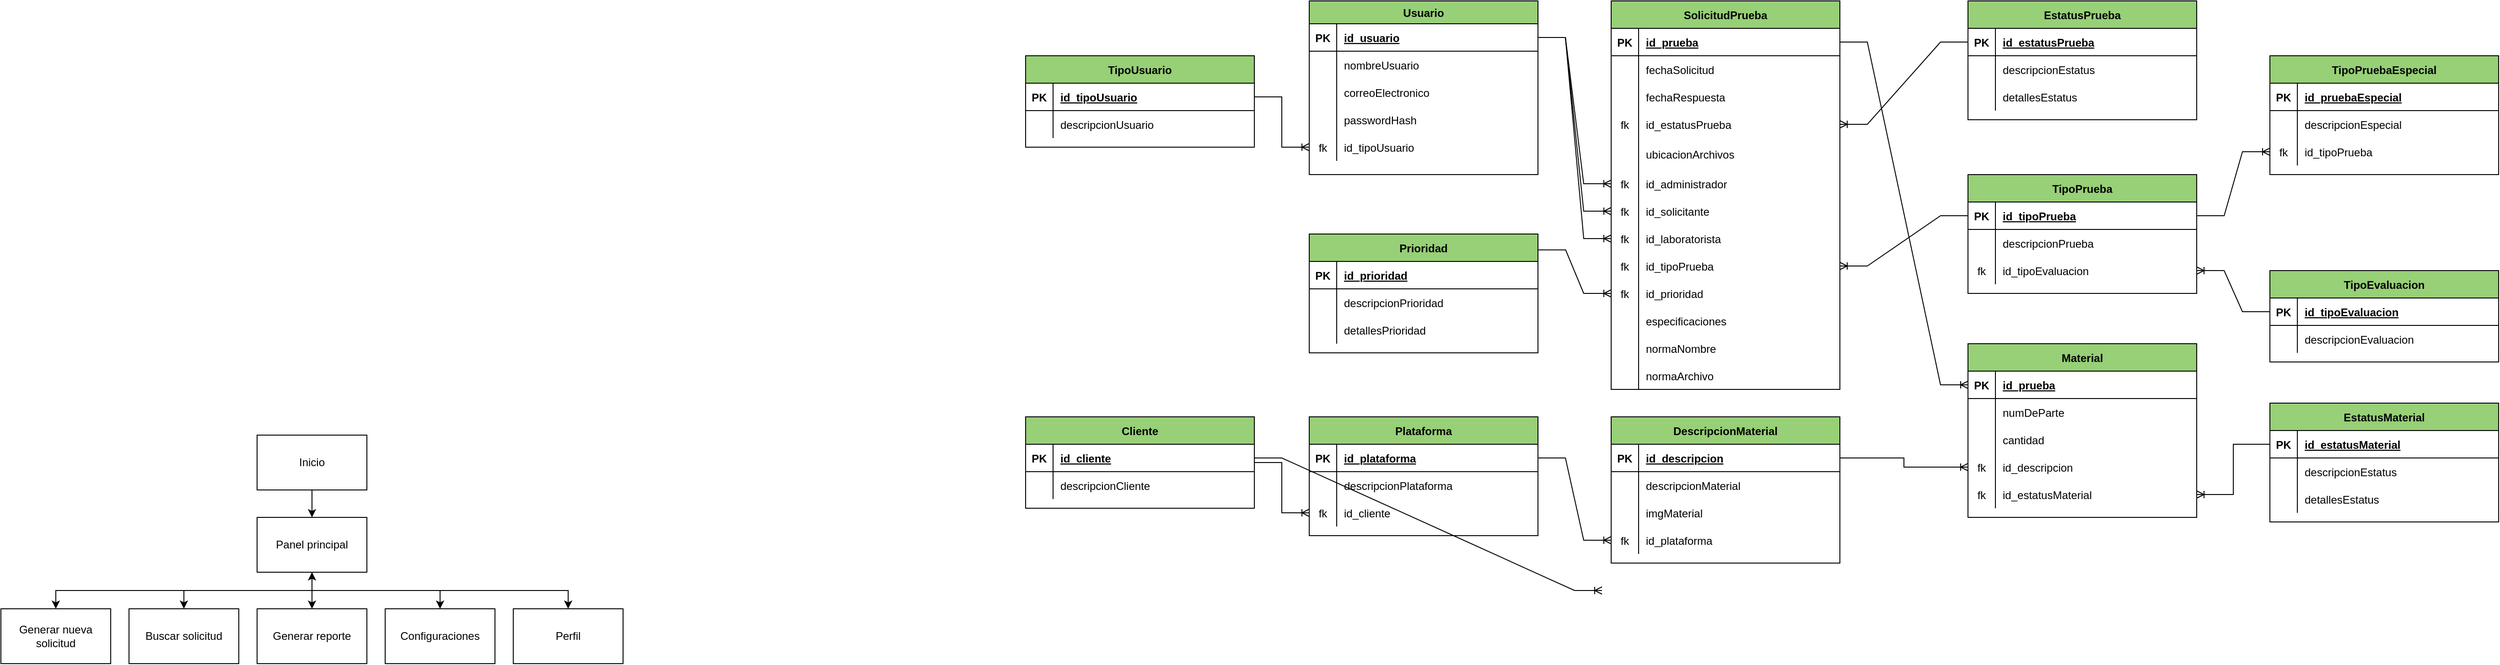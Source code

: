 <mxfile version="24.0.7" type="device">
  <diagram id="R2lEEEUBdFMjLlhIrx00" name="Page-1">
    <mxGraphModel dx="3984" dy="2954" grid="1" gridSize="10" guides="1" tooltips="1" connect="1" arrows="1" fold="1" page="1" pageScale="1" pageWidth="850" pageHeight="1100" math="0" shadow="0" extFonts="Permanent Marker^https://fonts.googleapis.com/css?family=Permanent+Marker">
      <root>
        <mxCell id="0" />
        <mxCell id="1" parent="0" />
        <mxCell id="RkOCH-rmwueEorpM6I2W-3" style="edgeStyle=orthogonalEdgeStyle;rounded=0;orthogonalLoop=1;jettySize=auto;html=1;exitX=0.5;exitY=1;exitDx=0;exitDy=0;entryX=0.5;entryY=0;entryDx=0;entryDy=0;" parent="1" source="RkOCH-rmwueEorpM6I2W-1" target="RkOCH-rmwueEorpM6I2W-2" edge="1">
          <mxGeometry relative="1" as="geometry" />
        </mxCell>
        <mxCell id="RkOCH-rmwueEorpM6I2W-1" value="Inicio" style="rounded=0;whiteSpace=wrap;html=1;" parent="1" vertex="1">
          <mxGeometry x="-2210" y="-1440" width="120" height="60" as="geometry" />
        </mxCell>
        <mxCell id="RkOCH-rmwueEorpM6I2W-7" style="edgeStyle=orthogonalEdgeStyle;rounded=0;orthogonalLoop=1;jettySize=auto;html=1;exitX=0.5;exitY=1;exitDx=0;exitDy=0;entryX=0.5;entryY=0;entryDx=0;entryDy=0;" parent="1" source="RkOCH-rmwueEorpM6I2W-2" target="RkOCH-rmwueEorpM6I2W-4" edge="1">
          <mxGeometry relative="1" as="geometry" />
        </mxCell>
        <mxCell id="RkOCH-rmwueEorpM6I2W-13" style="edgeStyle=orthogonalEdgeStyle;rounded=0;orthogonalLoop=1;jettySize=auto;html=1;exitX=0.5;exitY=1;exitDx=0;exitDy=0;" parent="1" source="RkOCH-rmwueEorpM6I2W-2" target="RkOCH-rmwueEorpM6I2W-5" edge="1">
          <mxGeometry relative="1" as="geometry" />
        </mxCell>
        <mxCell id="RkOCH-rmwueEorpM6I2W-14" style="edgeStyle=orthogonalEdgeStyle;rounded=0;orthogonalLoop=1;jettySize=auto;html=1;exitX=0.5;exitY=1;exitDx=0;exitDy=0;entryX=0.5;entryY=0;entryDx=0;entryDy=0;" parent="1" source="RkOCH-rmwueEorpM6I2W-2" target="RkOCH-rmwueEorpM6I2W-11" edge="1">
          <mxGeometry relative="1" as="geometry" />
        </mxCell>
        <mxCell id="RkOCH-rmwueEorpM6I2W-15" style="edgeStyle=orthogonalEdgeStyle;rounded=0;orthogonalLoop=1;jettySize=auto;html=1;exitX=0.5;exitY=1;exitDx=0;exitDy=0;" parent="1" source="RkOCH-rmwueEorpM6I2W-2" target="RkOCH-rmwueEorpM6I2W-12" edge="1">
          <mxGeometry relative="1" as="geometry" />
        </mxCell>
        <mxCell id="RkOCH-rmwueEorpM6I2W-2" value="Panel principal" style="rounded=0;whiteSpace=wrap;html=1;" parent="1" vertex="1">
          <mxGeometry x="-2210" y="-1350" width="120" height="60" as="geometry" />
        </mxCell>
        <mxCell id="RkOCH-rmwueEorpM6I2W-4" value="Generar nueva solicitud" style="rounded=0;whiteSpace=wrap;html=1;" parent="1" vertex="1">
          <mxGeometry x="-2490" y="-1250" width="120" height="60" as="geometry" />
        </mxCell>
        <mxCell id="RkOCH-rmwueEorpM6I2W-5" value="Buscar solicitud" style="rounded=0;whiteSpace=wrap;html=1;" parent="1" vertex="1">
          <mxGeometry x="-2350" y="-1250" width="120" height="60" as="geometry" />
        </mxCell>
        <mxCell id="RkOCH-rmwueEorpM6I2W-6" value="Generar reporte" style="rounded=0;whiteSpace=wrap;html=1;" parent="1" vertex="1">
          <mxGeometry x="-2210" y="-1250" width="120" height="60" as="geometry" />
        </mxCell>
        <mxCell id="RkOCH-rmwueEorpM6I2W-10" value="" style="endArrow=classic;startArrow=classic;html=1;rounded=0;entryX=0.5;entryY=0;entryDx=0;entryDy=0;exitX=0.5;exitY=1;exitDx=0;exitDy=0;" parent="1" source="RkOCH-rmwueEorpM6I2W-2" target="RkOCH-rmwueEorpM6I2W-6" edge="1">
          <mxGeometry width="50" height="50" relative="1" as="geometry">
            <mxPoint x="-2270" y="-1290" as="sourcePoint" />
            <mxPoint x="-2195" y="-1300" as="targetPoint" />
          </mxGeometry>
        </mxCell>
        <mxCell id="RkOCH-rmwueEorpM6I2W-11" value="Configuraciones" style="rounded=0;whiteSpace=wrap;html=1;" parent="1" vertex="1">
          <mxGeometry x="-2070" y="-1250" width="120" height="60" as="geometry" />
        </mxCell>
        <mxCell id="RkOCH-rmwueEorpM6I2W-12" value="Perfil" style="rounded=0;whiteSpace=wrap;html=1;" parent="1" vertex="1">
          <mxGeometry x="-1930" y="-1250" width="120" height="60" as="geometry" />
        </mxCell>
        <mxCell id="44BHYda0BKMnVvwUATFj-1" value="Usuario" style="shape=table;startSize=25;container=1;collapsible=1;childLayout=tableLayout;fixedRows=1;rowLines=0;fontStyle=1;align=center;resizeLast=1;fillColor=#97D077;" parent="1" vertex="1">
          <mxGeometry x="-1060" y="-1915" width="250" height="190" as="geometry" />
        </mxCell>
        <mxCell id="44BHYda0BKMnVvwUATFj-2" value="" style="shape=partialRectangle;collapsible=0;dropTarget=0;pointerEvents=0;fillColor=none;points=[[0,0.5],[1,0.5]];portConstraint=eastwest;top=0;left=0;right=0;bottom=1;" parent="44BHYda0BKMnVvwUATFj-1" vertex="1">
          <mxGeometry y="25" width="250" height="30" as="geometry" />
        </mxCell>
        <mxCell id="44BHYda0BKMnVvwUATFj-3" value="PK" style="shape=partialRectangle;overflow=hidden;connectable=0;fillColor=none;top=0;left=0;bottom=0;right=0;fontStyle=1;" parent="44BHYda0BKMnVvwUATFj-2" vertex="1">
          <mxGeometry width="30" height="30" as="geometry">
            <mxRectangle width="30" height="30" as="alternateBounds" />
          </mxGeometry>
        </mxCell>
        <mxCell id="44BHYda0BKMnVvwUATFj-4" value="id_usuario" style="shape=partialRectangle;overflow=hidden;connectable=0;fillColor=none;top=0;left=0;bottom=0;right=0;align=left;spacingLeft=6;fontStyle=5;" parent="44BHYda0BKMnVvwUATFj-2" vertex="1">
          <mxGeometry x="30" width="220" height="30" as="geometry">
            <mxRectangle width="220" height="30" as="alternateBounds" />
          </mxGeometry>
        </mxCell>
        <mxCell id="44BHYda0BKMnVvwUATFj-5" value="" style="shape=partialRectangle;collapsible=0;dropTarget=0;pointerEvents=0;fillColor=none;points=[[0,0.5],[1,0.5]];portConstraint=eastwest;top=0;left=0;right=0;bottom=0;" parent="44BHYda0BKMnVvwUATFj-1" vertex="1">
          <mxGeometry y="55" width="250" height="30" as="geometry" />
        </mxCell>
        <mxCell id="44BHYda0BKMnVvwUATFj-6" value="" style="shape=partialRectangle;overflow=hidden;connectable=0;fillColor=none;top=0;left=0;bottom=0;right=0;" parent="44BHYda0BKMnVvwUATFj-5" vertex="1">
          <mxGeometry width="30" height="30" as="geometry">
            <mxRectangle width="30" height="30" as="alternateBounds" />
          </mxGeometry>
        </mxCell>
        <mxCell id="44BHYda0BKMnVvwUATFj-7" value="nombreUsuario" style="shape=partialRectangle;overflow=hidden;connectable=0;fillColor=none;top=0;left=0;bottom=0;right=0;align=left;spacingLeft=6;" parent="44BHYda0BKMnVvwUATFj-5" vertex="1">
          <mxGeometry x="30" width="220" height="30" as="geometry">
            <mxRectangle width="220" height="30" as="alternateBounds" />
          </mxGeometry>
        </mxCell>
        <mxCell id="44BHYda0BKMnVvwUATFj-8" style="shape=partialRectangle;collapsible=0;dropTarget=0;pointerEvents=0;fillColor=none;points=[[0,0.5],[1,0.5]];portConstraint=eastwest;top=0;left=0;right=0;bottom=0;" parent="44BHYda0BKMnVvwUATFj-1" vertex="1">
          <mxGeometry y="85" width="250" height="30" as="geometry" />
        </mxCell>
        <mxCell id="44BHYda0BKMnVvwUATFj-9" style="shape=partialRectangle;overflow=hidden;connectable=0;fillColor=none;top=0;left=0;bottom=0;right=0;" parent="44BHYda0BKMnVvwUATFj-8" vertex="1">
          <mxGeometry width="30" height="30" as="geometry">
            <mxRectangle width="30" height="30" as="alternateBounds" />
          </mxGeometry>
        </mxCell>
        <mxCell id="44BHYda0BKMnVvwUATFj-10" value="correoElectronico" style="shape=partialRectangle;overflow=hidden;connectable=0;fillColor=none;top=0;left=0;bottom=0;right=0;align=left;spacingLeft=6;" parent="44BHYda0BKMnVvwUATFj-8" vertex="1">
          <mxGeometry x="30" width="220" height="30" as="geometry">
            <mxRectangle width="220" height="30" as="alternateBounds" />
          </mxGeometry>
        </mxCell>
        <mxCell id="44BHYda0BKMnVvwUATFj-66" style="shape=partialRectangle;collapsible=0;dropTarget=0;pointerEvents=0;fillColor=none;points=[[0,0.5],[1,0.5]];portConstraint=eastwest;top=0;left=0;right=0;bottom=0;" parent="44BHYda0BKMnVvwUATFj-1" vertex="1">
          <mxGeometry y="115" width="250" height="30" as="geometry" />
        </mxCell>
        <mxCell id="44BHYda0BKMnVvwUATFj-67" style="shape=partialRectangle;overflow=hidden;connectable=0;fillColor=none;top=0;left=0;bottom=0;right=0;" parent="44BHYda0BKMnVvwUATFj-66" vertex="1">
          <mxGeometry width="30" height="30" as="geometry">
            <mxRectangle width="30" height="30" as="alternateBounds" />
          </mxGeometry>
        </mxCell>
        <mxCell id="44BHYda0BKMnVvwUATFj-68" value="passwordHash" style="shape=partialRectangle;overflow=hidden;connectable=0;fillColor=none;top=0;left=0;bottom=0;right=0;align=left;spacingLeft=6;" parent="44BHYda0BKMnVvwUATFj-66" vertex="1">
          <mxGeometry x="30" width="220" height="30" as="geometry">
            <mxRectangle width="220" height="30" as="alternateBounds" />
          </mxGeometry>
        </mxCell>
        <mxCell id="RLNbgqbNuMuGLS2s5ce6-35" style="shape=partialRectangle;collapsible=0;dropTarget=0;pointerEvents=0;fillColor=none;points=[[0,0.5],[1,0.5]];portConstraint=eastwest;top=0;left=0;right=0;bottom=0;" parent="44BHYda0BKMnVvwUATFj-1" vertex="1">
          <mxGeometry y="145" width="250" height="30" as="geometry" />
        </mxCell>
        <mxCell id="RLNbgqbNuMuGLS2s5ce6-36" value="fk" style="shape=partialRectangle;overflow=hidden;connectable=0;fillColor=none;top=0;left=0;bottom=0;right=0;" parent="RLNbgqbNuMuGLS2s5ce6-35" vertex="1">
          <mxGeometry width="30" height="30" as="geometry">
            <mxRectangle width="30" height="30" as="alternateBounds" />
          </mxGeometry>
        </mxCell>
        <mxCell id="RLNbgqbNuMuGLS2s5ce6-37" value="id_tipoUsuario" style="shape=partialRectangle;overflow=hidden;connectable=0;fillColor=none;top=0;left=0;bottom=0;right=0;align=left;spacingLeft=6;" parent="RLNbgqbNuMuGLS2s5ce6-35" vertex="1">
          <mxGeometry x="30" width="220" height="30" as="geometry">
            <mxRectangle width="220" height="30" as="alternateBounds" />
          </mxGeometry>
        </mxCell>
        <mxCell id="44BHYda0BKMnVvwUATFj-17" value="SolicitudPrueba" style="shape=table;startSize=30;container=1;collapsible=1;childLayout=tableLayout;fixedRows=1;rowLines=0;fontStyle=1;align=center;resizeLast=1;fillColor=#97D077;" parent="1" vertex="1">
          <mxGeometry x="-730" y="-1915" width="250" height="425" as="geometry" />
        </mxCell>
        <mxCell id="44BHYda0BKMnVvwUATFj-18" value="" style="shape=partialRectangle;collapsible=0;dropTarget=0;pointerEvents=0;fillColor=none;points=[[0,0.5],[1,0.5]];portConstraint=eastwest;top=0;left=0;right=0;bottom=1;" parent="44BHYda0BKMnVvwUATFj-17" vertex="1">
          <mxGeometry y="30" width="250" height="30" as="geometry" />
        </mxCell>
        <mxCell id="44BHYda0BKMnVvwUATFj-19" value="PK" style="shape=partialRectangle;overflow=hidden;connectable=0;fillColor=none;top=0;left=0;bottom=0;right=0;fontStyle=1;" parent="44BHYda0BKMnVvwUATFj-18" vertex="1">
          <mxGeometry width="30" height="30" as="geometry">
            <mxRectangle width="30" height="30" as="alternateBounds" />
          </mxGeometry>
        </mxCell>
        <mxCell id="44BHYda0BKMnVvwUATFj-20" value="id_prueba" style="shape=partialRectangle;overflow=hidden;connectable=0;fillColor=none;top=0;left=0;bottom=0;right=0;align=left;spacingLeft=6;fontStyle=5;" parent="44BHYda0BKMnVvwUATFj-18" vertex="1">
          <mxGeometry x="30" width="220" height="30" as="geometry">
            <mxRectangle width="220" height="30" as="alternateBounds" />
          </mxGeometry>
        </mxCell>
        <mxCell id="44BHYda0BKMnVvwUATFj-21" value="" style="shape=partialRectangle;collapsible=0;dropTarget=0;pointerEvents=0;fillColor=none;points=[[0,0.5],[1,0.5]];portConstraint=eastwest;top=0;left=0;right=0;bottom=0;" parent="44BHYda0BKMnVvwUATFj-17" vertex="1">
          <mxGeometry y="60" width="250" height="30" as="geometry" />
        </mxCell>
        <mxCell id="44BHYda0BKMnVvwUATFj-22" value="" style="shape=partialRectangle;overflow=hidden;connectable=0;fillColor=none;top=0;left=0;bottom=0;right=0;" parent="44BHYda0BKMnVvwUATFj-21" vertex="1">
          <mxGeometry width="30" height="30" as="geometry">
            <mxRectangle width="30" height="30" as="alternateBounds" />
          </mxGeometry>
        </mxCell>
        <mxCell id="44BHYda0BKMnVvwUATFj-23" value="fechaSolicitud" style="shape=partialRectangle;overflow=hidden;connectable=0;fillColor=none;top=0;left=0;bottom=0;right=0;align=left;spacingLeft=6;" parent="44BHYda0BKMnVvwUATFj-21" vertex="1">
          <mxGeometry x="30" width="220" height="30" as="geometry">
            <mxRectangle width="220" height="30" as="alternateBounds" />
          </mxGeometry>
        </mxCell>
        <mxCell id="44BHYda0BKMnVvwUATFj-63" style="shape=partialRectangle;collapsible=0;dropTarget=0;pointerEvents=0;fillColor=none;points=[[0,0.5],[1,0.5]];portConstraint=eastwest;top=0;left=0;right=0;bottom=0;" parent="44BHYda0BKMnVvwUATFj-17" vertex="1">
          <mxGeometry y="90" width="250" height="30" as="geometry" />
        </mxCell>
        <mxCell id="44BHYda0BKMnVvwUATFj-64" style="shape=partialRectangle;overflow=hidden;connectable=0;fillColor=none;top=0;left=0;bottom=0;right=0;" parent="44BHYda0BKMnVvwUATFj-63" vertex="1">
          <mxGeometry width="30" height="30" as="geometry">
            <mxRectangle width="30" height="30" as="alternateBounds" />
          </mxGeometry>
        </mxCell>
        <mxCell id="44BHYda0BKMnVvwUATFj-65" value="fechaRespuesta" style="shape=partialRectangle;overflow=hidden;connectable=0;fillColor=none;top=0;left=0;bottom=0;right=0;align=left;spacingLeft=6;" parent="44BHYda0BKMnVvwUATFj-63" vertex="1">
          <mxGeometry x="30" width="220" height="30" as="geometry">
            <mxRectangle width="220" height="30" as="alternateBounds" />
          </mxGeometry>
        </mxCell>
        <mxCell id="2cpxHM3yIK8OX2Y2aTpp-1" style="shape=partialRectangle;collapsible=0;dropTarget=0;pointerEvents=0;fillColor=none;points=[[0,0.5],[1,0.5]];portConstraint=eastwest;top=0;left=0;right=0;bottom=0;" parent="44BHYda0BKMnVvwUATFj-17" vertex="1">
          <mxGeometry y="120" width="250" height="30" as="geometry" />
        </mxCell>
        <mxCell id="2cpxHM3yIK8OX2Y2aTpp-2" value="fk" style="shape=partialRectangle;overflow=hidden;connectable=0;fillColor=none;top=0;left=0;bottom=0;right=0;" parent="2cpxHM3yIK8OX2Y2aTpp-1" vertex="1">
          <mxGeometry width="30" height="30" as="geometry">
            <mxRectangle width="30" height="30" as="alternateBounds" />
          </mxGeometry>
        </mxCell>
        <mxCell id="2cpxHM3yIK8OX2Y2aTpp-3" value="id_estatusPrueba" style="shape=partialRectangle;overflow=hidden;connectable=0;fillColor=none;top=0;left=0;bottom=0;right=0;align=left;spacingLeft=6;" parent="2cpxHM3yIK8OX2Y2aTpp-1" vertex="1">
          <mxGeometry x="30" width="220" height="30" as="geometry">
            <mxRectangle width="220" height="30" as="alternateBounds" />
          </mxGeometry>
        </mxCell>
        <mxCell id="44BHYda0BKMnVvwUATFj-69" style="shape=partialRectangle;collapsible=0;dropTarget=0;pointerEvents=0;fillColor=none;points=[[0,0.5],[1,0.5]];portConstraint=eastwest;top=0;left=0;right=0;bottom=0;" parent="44BHYda0BKMnVvwUATFj-17" vertex="1">
          <mxGeometry y="150" width="250" height="35" as="geometry" />
        </mxCell>
        <mxCell id="44BHYda0BKMnVvwUATFj-70" style="shape=partialRectangle;overflow=hidden;connectable=0;fillColor=none;top=0;left=0;bottom=0;right=0;" parent="44BHYda0BKMnVvwUATFj-69" vertex="1">
          <mxGeometry width="30" height="35" as="geometry">
            <mxRectangle width="30" height="35" as="alternateBounds" />
          </mxGeometry>
        </mxCell>
        <mxCell id="44BHYda0BKMnVvwUATFj-71" value="ubicacionArchivos" style="shape=partialRectangle;overflow=hidden;connectable=0;fillColor=none;top=0;left=0;bottom=0;right=0;align=left;spacingLeft=6;" parent="44BHYda0BKMnVvwUATFj-69" vertex="1">
          <mxGeometry x="30" width="220" height="35" as="geometry">
            <mxRectangle width="220" height="35" as="alternateBounds" />
          </mxGeometry>
        </mxCell>
        <mxCell id="44BHYda0BKMnVvwUATFj-98" style="shape=partialRectangle;collapsible=0;dropTarget=0;pointerEvents=0;fillColor=none;points=[[0,0.5],[1,0.5]];portConstraint=eastwest;top=0;left=0;right=0;bottom=0;" parent="44BHYda0BKMnVvwUATFj-17" vertex="1">
          <mxGeometry y="185" width="250" height="30" as="geometry" />
        </mxCell>
        <mxCell id="44BHYda0BKMnVvwUATFj-99" value="fk" style="shape=partialRectangle;overflow=hidden;connectable=0;fillColor=none;top=0;left=0;bottom=0;right=0;" parent="44BHYda0BKMnVvwUATFj-98" vertex="1">
          <mxGeometry width="30" height="30" as="geometry">
            <mxRectangle width="30" height="30" as="alternateBounds" />
          </mxGeometry>
        </mxCell>
        <mxCell id="44BHYda0BKMnVvwUATFj-100" value="id_administrador" style="shape=partialRectangle;overflow=hidden;connectable=0;fillColor=none;top=0;left=0;bottom=0;right=0;align=left;spacingLeft=6;" parent="44BHYda0BKMnVvwUATFj-98" vertex="1">
          <mxGeometry x="30" width="220" height="30" as="geometry">
            <mxRectangle width="220" height="30" as="alternateBounds" />
          </mxGeometry>
        </mxCell>
        <mxCell id="44BHYda0BKMnVvwUATFj-24" style="shape=partialRectangle;collapsible=0;dropTarget=0;pointerEvents=0;fillColor=none;points=[[0,0.5],[1,0.5]];portConstraint=eastwest;top=0;left=0;right=0;bottom=0;" parent="44BHYda0BKMnVvwUATFj-17" vertex="1">
          <mxGeometry y="215" width="250" height="30" as="geometry" />
        </mxCell>
        <mxCell id="44BHYda0BKMnVvwUATFj-25" value="fk" style="shape=partialRectangle;overflow=hidden;connectable=0;fillColor=none;top=0;left=0;bottom=0;right=0;" parent="44BHYda0BKMnVvwUATFj-24" vertex="1">
          <mxGeometry width="30" height="30" as="geometry">
            <mxRectangle width="30" height="30" as="alternateBounds" />
          </mxGeometry>
        </mxCell>
        <mxCell id="44BHYda0BKMnVvwUATFj-26" value="id_solicitante" style="shape=partialRectangle;overflow=hidden;connectable=0;fillColor=none;top=0;left=0;bottom=0;right=0;align=left;spacingLeft=6;" parent="44BHYda0BKMnVvwUATFj-24" vertex="1">
          <mxGeometry x="30" width="220" height="30" as="geometry">
            <mxRectangle width="220" height="30" as="alternateBounds" />
          </mxGeometry>
        </mxCell>
        <mxCell id="44BHYda0BKMnVvwUATFj-27" style="shape=partialRectangle;collapsible=0;dropTarget=0;pointerEvents=0;fillColor=none;points=[[0,0.5],[1,0.5]];portConstraint=eastwest;top=0;left=0;right=0;bottom=0;" parent="44BHYda0BKMnVvwUATFj-17" vertex="1">
          <mxGeometry y="245" width="250" height="30" as="geometry" />
        </mxCell>
        <mxCell id="44BHYda0BKMnVvwUATFj-28" value="fk" style="shape=partialRectangle;overflow=hidden;connectable=0;fillColor=none;top=0;left=0;bottom=0;right=0;" parent="44BHYda0BKMnVvwUATFj-27" vertex="1">
          <mxGeometry width="30" height="30" as="geometry">
            <mxRectangle width="30" height="30" as="alternateBounds" />
          </mxGeometry>
        </mxCell>
        <mxCell id="44BHYda0BKMnVvwUATFj-29" value="id_laboratorista" style="shape=partialRectangle;overflow=hidden;connectable=0;fillColor=none;top=0;left=0;bottom=0;right=0;align=left;spacingLeft=6;" parent="44BHYda0BKMnVvwUATFj-27" vertex="1">
          <mxGeometry x="30" width="220" height="30" as="geometry">
            <mxRectangle width="220" height="30" as="alternateBounds" />
          </mxGeometry>
        </mxCell>
        <mxCell id="44BHYda0BKMnVvwUATFj-33" style="shape=partialRectangle;collapsible=0;dropTarget=0;pointerEvents=0;fillColor=none;points=[[0,0.5],[1,0.5]];portConstraint=eastwest;top=0;left=0;right=0;bottom=0;" parent="44BHYda0BKMnVvwUATFj-17" vertex="1">
          <mxGeometry y="275" width="250" height="30" as="geometry" />
        </mxCell>
        <mxCell id="44BHYda0BKMnVvwUATFj-34" value="fk" style="shape=partialRectangle;overflow=hidden;connectable=0;fillColor=none;top=0;left=0;bottom=0;right=0;" parent="44BHYda0BKMnVvwUATFj-33" vertex="1">
          <mxGeometry width="30" height="30" as="geometry">
            <mxRectangle width="30" height="30" as="alternateBounds" />
          </mxGeometry>
        </mxCell>
        <mxCell id="44BHYda0BKMnVvwUATFj-35" value="id_tipoPrueba" style="shape=partialRectangle;overflow=hidden;connectable=0;top=0;left=0;bottom=0;right=0;align=left;spacingLeft=6;fillColor=none;" parent="44BHYda0BKMnVvwUATFj-33" vertex="1">
          <mxGeometry x="30" width="220" height="30" as="geometry">
            <mxRectangle width="220" height="30" as="alternateBounds" />
          </mxGeometry>
        </mxCell>
        <mxCell id="44BHYda0BKMnVvwUATFj-45" style="shape=partialRectangle;collapsible=0;dropTarget=0;pointerEvents=0;fillColor=none;points=[[0,0.5],[1,0.5]];portConstraint=eastwest;top=0;left=0;right=0;bottom=0;" parent="44BHYda0BKMnVvwUATFj-17" vertex="1">
          <mxGeometry y="305" width="250" height="30" as="geometry" />
        </mxCell>
        <mxCell id="44BHYda0BKMnVvwUATFj-46" value="fk" style="shape=partialRectangle;overflow=hidden;connectable=0;fillColor=none;top=0;left=0;bottom=0;right=0;" parent="44BHYda0BKMnVvwUATFj-45" vertex="1">
          <mxGeometry width="30" height="30" as="geometry">
            <mxRectangle width="30" height="30" as="alternateBounds" />
          </mxGeometry>
        </mxCell>
        <mxCell id="44BHYda0BKMnVvwUATFj-47" value="id_prioridad" style="shape=partialRectangle;overflow=hidden;connectable=0;fillColor=none;top=0;left=0;bottom=0;right=0;align=left;spacingLeft=6;" parent="44BHYda0BKMnVvwUATFj-45" vertex="1">
          <mxGeometry x="30" width="220" height="30" as="geometry">
            <mxRectangle width="220" height="30" as="alternateBounds" />
          </mxGeometry>
        </mxCell>
        <mxCell id="44BHYda0BKMnVvwUATFj-51" style="shape=partialRectangle;collapsible=0;dropTarget=0;pointerEvents=0;fillColor=none;points=[[0,0.5],[1,0.5]];portConstraint=eastwest;top=0;left=0;right=0;bottom=0;" parent="44BHYda0BKMnVvwUATFj-17" vertex="1">
          <mxGeometry y="335" width="250" height="30" as="geometry" />
        </mxCell>
        <mxCell id="44BHYda0BKMnVvwUATFj-52" value="" style="shape=partialRectangle;overflow=hidden;connectable=0;fillColor=none;top=0;left=0;bottom=0;right=0;" parent="44BHYda0BKMnVvwUATFj-51" vertex="1">
          <mxGeometry width="30" height="30" as="geometry">
            <mxRectangle width="30" height="30" as="alternateBounds" />
          </mxGeometry>
        </mxCell>
        <mxCell id="44BHYda0BKMnVvwUATFj-53" value="especificaciones" style="shape=partialRectangle;overflow=hidden;connectable=0;top=0;left=0;bottom=0;right=0;align=left;spacingLeft=6;fillColor=none;" parent="44BHYda0BKMnVvwUATFj-51" vertex="1">
          <mxGeometry x="30" width="220" height="30" as="geometry">
            <mxRectangle width="220" height="30" as="alternateBounds" />
          </mxGeometry>
        </mxCell>
        <mxCell id="44BHYda0BKMnVvwUATFj-54" style="shape=partialRectangle;collapsible=0;dropTarget=0;pointerEvents=0;fillColor=none;points=[[0,0.5],[1,0.5]];portConstraint=eastwest;top=0;left=0;right=0;bottom=0;" parent="44BHYda0BKMnVvwUATFj-17" vertex="1">
          <mxGeometry y="365" width="250" height="30" as="geometry" />
        </mxCell>
        <mxCell id="44BHYda0BKMnVvwUATFj-55" value="" style="shape=partialRectangle;overflow=hidden;connectable=0;fillColor=none;top=0;left=0;bottom=0;right=0;" parent="44BHYda0BKMnVvwUATFj-54" vertex="1">
          <mxGeometry width="30" height="30" as="geometry">
            <mxRectangle width="30" height="30" as="alternateBounds" />
          </mxGeometry>
        </mxCell>
        <mxCell id="44BHYda0BKMnVvwUATFj-56" value="normaNombre" style="shape=partialRectangle;overflow=hidden;connectable=0;top=0;left=0;bottom=0;right=0;align=left;spacingLeft=6;fillColor=none;" parent="44BHYda0BKMnVvwUATFj-54" vertex="1">
          <mxGeometry x="30" width="220" height="30" as="geometry">
            <mxRectangle width="220" height="30" as="alternateBounds" />
          </mxGeometry>
        </mxCell>
        <mxCell id="iSSxnRe0BZXiFwJ4fd_c-1" style="shape=partialRectangle;collapsible=0;dropTarget=0;pointerEvents=0;fillColor=none;points=[[0,0.5],[1,0.5]];portConstraint=eastwest;top=0;left=0;right=0;bottom=0;" parent="44BHYda0BKMnVvwUATFj-17" vertex="1">
          <mxGeometry y="395" width="250" height="30" as="geometry" />
        </mxCell>
        <mxCell id="iSSxnRe0BZXiFwJ4fd_c-2" style="shape=partialRectangle;overflow=hidden;connectable=0;fillColor=none;top=0;left=0;bottom=0;right=0;" parent="iSSxnRe0BZXiFwJ4fd_c-1" vertex="1">
          <mxGeometry width="30" height="30" as="geometry">
            <mxRectangle width="30" height="30" as="alternateBounds" />
          </mxGeometry>
        </mxCell>
        <mxCell id="iSSxnRe0BZXiFwJ4fd_c-3" value="normaArchivo" style="shape=partialRectangle;overflow=hidden;connectable=0;top=0;left=0;bottom=0;right=0;align=left;spacingLeft=6;fillColor=none;" parent="iSSxnRe0BZXiFwJ4fd_c-1" vertex="1">
          <mxGeometry x="30" width="220" height="30" as="geometry">
            <mxRectangle width="220" height="30" as="alternateBounds" />
          </mxGeometry>
        </mxCell>
        <mxCell id="44BHYda0BKMnVvwUATFj-104" value="" style="edgeStyle=entityRelationEdgeStyle;fontSize=12;html=1;endArrow=ERoneToMany;rounded=0;exitX=1;exitY=0.5;exitDx=0;exitDy=0;" parent="1" source="44BHYda0BKMnVvwUATFj-2" target="44BHYda0BKMnVvwUATFj-27" edge="1">
          <mxGeometry width="100" height="100" relative="1" as="geometry">
            <mxPoint x="-860" y="-1770" as="sourcePoint" />
            <mxPoint x="-1130" y="-1915" as="targetPoint" />
          </mxGeometry>
        </mxCell>
        <mxCell id="44BHYda0BKMnVvwUATFj-123" value="" style="edgeStyle=entityRelationEdgeStyle;fontSize=12;html=1;endArrow=ERoneToMany;rounded=0;entryX=0;entryY=0.5;entryDx=0;entryDy=0;exitX=1;exitY=0.5;exitDx=0;exitDy=0;" parent="1" source="44BHYda0BKMnVvwUATFj-2" target="44BHYda0BKMnVvwUATFj-98" edge="1">
          <mxGeometry width="100" height="100" relative="1" as="geometry">
            <mxPoint x="-1320" y="-1950" as="sourcePoint" />
            <mxPoint x="-1130" y="-1725" as="targetPoint" />
          </mxGeometry>
        </mxCell>
        <mxCell id="44BHYda0BKMnVvwUATFj-165" value="" style="edgeStyle=entityRelationEdgeStyle;fontSize=12;html=1;endArrow=ERoneToMany;rounded=0;exitX=1;exitY=0.5;exitDx=0;exitDy=0;entryX=0;entryY=0.5;entryDx=0;entryDy=0;" parent="1" source="44BHYda0BKMnVvwUATFj-2" target="44BHYda0BKMnVvwUATFj-24" edge="1">
          <mxGeometry width="100" height="100" relative="1" as="geometry">
            <mxPoint x="-1080" y="-1640" as="sourcePoint" />
            <mxPoint x="-1130" y="-2105" as="targetPoint" />
          </mxGeometry>
        </mxCell>
        <mxCell id="RLNbgqbNuMuGLS2s5ce6-1" value="TipoEvaluacion" style="shape=table;startSize=30;container=1;collapsible=1;childLayout=tableLayout;fixedRows=1;rowLines=0;fontStyle=1;align=center;resizeLast=1;fillColor=#97D077;" parent="1" vertex="1">
          <mxGeometry x="-10" y="-1620" width="250" height="100" as="geometry" />
        </mxCell>
        <mxCell id="RLNbgqbNuMuGLS2s5ce6-2" value="" style="shape=partialRectangle;collapsible=0;dropTarget=0;pointerEvents=0;fillColor=none;points=[[0,0.5],[1,0.5]];portConstraint=eastwest;top=0;left=0;right=0;bottom=1;" parent="RLNbgqbNuMuGLS2s5ce6-1" vertex="1">
          <mxGeometry y="30" width="250" height="30" as="geometry" />
        </mxCell>
        <mxCell id="RLNbgqbNuMuGLS2s5ce6-3" value="PK" style="shape=partialRectangle;overflow=hidden;connectable=0;fillColor=none;top=0;left=0;bottom=0;right=0;fontStyle=1;" parent="RLNbgqbNuMuGLS2s5ce6-2" vertex="1">
          <mxGeometry width="30" height="30" as="geometry">
            <mxRectangle width="30" height="30" as="alternateBounds" />
          </mxGeometry>
        </mxCell>
        <mxCell id="RLNbgqbNuMuGLS2s5ce6-4" value="id_tipoEvaluacion" style="shape=partialRectangle;overflow=hidden;connectable=0;fillColor=none;top=0;left=0;bottom=0;right=0;align=left;spacingLeft=6;fontStyle=5;" parent="RLNbgqbNuMuGLS2s5ce6-2" vertex="1">
          <mxGeometry x="30" width="220" height="30" as="geometry">
            <mxRectangle width="220" height="30" as="alternateBounds" />
          </mxGeometry>
        </mxCell>
        <mxCell id="RLNbgqbNuMuGLS2s5ce6-5" value="" style="shape=partialRectangle;collapsible=0;dropTarget=0;pointerEvents=0;fillColor=none;points=[[0,0.5],[1,0.5]];portConstraint=eastwest;top=0;left=0;right=0;bottom=0;" parent="RLNbgqbNuMuGLS2s5ce6-1" vertex="1">
          <mxGeometry y="60" width="250" height="30" as="geometry" />
        </mxCell>
        <mxCell id="RLNbgqbNuMuGLS2s5ce6-6" value="" style="shape=partialRectangle;overflow=hidden;connectable=0;fillColor=none;top=0;left=0;bottom=0;right=0;" parent="RLNbgqbNuMuGLS2s5ce6-5" vertex="1">
          <mxGeometry width="30" height="30" as="geometry">
            <mxRectangle width="30" height="30" as="alternateBounds" />
          </mxGeometry>
        </mxCell>
        <mxCell id="RLNbgqbNuMuGLS2s5ce6-7" value="descripcionEvaluacion" style="shape=partialRectangle;overflow=hidden;connectable=0;fillColor=none;top=0;left=0;bottom=0;right=0;align=left;spacingLeft=6;" parent="RLNbgqbNuMuGLS2s5ce6-5" vertex="1">
          <mxGeometry x="30" width="220" height="30" as="geometry">
            <mxRectangle width="220" height="30" as="alternateBounds" />
          </mxGeometry>
        </mxCell>
        <mxCell id="RLNbgqbNuMuGLS2s5ce6-16" value="Plataforma" style="shape=table;startSize=30;container=1;collapsible=1;childLayout=tableLayout;fixedRows=1;rowLines=0;fontStyle=1;align=center;resizeLast=1;fillColor=#97D077;" parent="1" vertex="1">
          <mxGeometry x="-1060" y="-1460" width="250" height="130" as="geometry" />
        </mxCell>
        <mxCell id="RLNbgqbNuMuGLS2s5ce6-17" value="" style="shape=partialRectangle;collapsible=0;dropTarget=0;pointerEvents=0;fillColor=none;points=[[0,0.5],[1,0.5]];portConstraint=eastwest;top=0;left=0;right=0;bottom=1;" parent="RLNbgqbNuMuGLS2s5ce6-16" vertex="1">
          <mxGeometry y="30" width="250" height="30" as="geometry" />
        </mxCell>
        <mxCell id="RLNbgqbNuMuGLS2s5ce6-18" value="PK" style="shape=partialRectangle;overflow=hidden;connectable=0;fillColor=none;top=0;left=0;bottom=0;right=0;fontStyle=1;" parent="RLNbgqbNuMuGLS2s5ce6-17" vertex="1">
          <mxGeometry width="30" height="30" as="geometry">
            <mxRectangle width="30" height="30" as="alternateBounds" />
          </mxGeometry>
        </mxCell>
        <mxCell id="RLNbgqbNuMuGLS2s5ce6-19" value="id_plataforma" style="shape=partialRectangle;overflow=hidden;connectable=0;fillColor=none;top=0;left=0;bottom=0;right=0;align=left;spacingLeft=6;fontStyle=5;" parent="RLNbgqbNuMuGLS2s5ce6-17" vertex="1">
          <mxGeometry x="30" width="220" height="30" as="geometry">
            <mxRectangle width="220" height="30" as="alternateBounds" />
          </mxGeometry>
        </mxCell>
        <mxCell id="RLNbgqbNuMuGLS2s5ce6-20" value="" style="shape=partialRectangle;collapsible=0;dropTarget=0;pointerEvents=0;fillColor=none;points=[[0,0.5],[1,0.5]];portConstraint=eastwest;top=0;left=0;right=0;bottom=0;" parent="RLNbgqbNuMuGLS2s5ce6-16" vertex="1">
          <mxGeometry y="60" width="250" height="30" as="geometry" />
        </mxCell>
        <mxCell id="RLNbgqbNuMuGLS2s5ce6-21" value="" style="shape=partialRectangle;overflow=hidden;connectable=0;fillColor=none;top=0;left=0;bottom=0;right=0;" parent="RLNbgqbNuMuGLS2s5ce6-20" vertex="1">
          <mxGeometry width="30" height="30" as="geometry">
            <mxRectangle width="30" height="30" as="alternateBounds" />
          </mxGeometry>
        </mxCell>
        <mxCell id="RLNbgqbNuMuGLS2s5ce6-22" value="descripcionPlataforma" style="shape=partialRectangle;overflow=hidden;connectable=0;fillColor=none;top=0;left=0;bottom=0;right=0;align=left;spacingLeft=6;" parent="RLNbgqbNuMuGLS2s5ce6-20" vertex="1">
          <mxGeometry x="30" width="220" height="30" as="geometry">
            <mxRectangle width="220" height="30" as="alternateBounds" />
          </mxGeometry>
        </mxCell>
        <mxCell id="rrZAhegM9poQaYea05o--23" style="shape=partialRectangle;collapsible=0;dropTarget=0;pointerEvents=0;fillColor=none;points=[[0,0.5],[1,0.5]];portConstraint=eastwest;top=0;left=0;right=0;bottom=0;" parent="RLNbgqbNuMuGLS2s5ce6-16" vertex="1">
          <mxGeometry y="90" width="250" height="30" as="geometry" />
        </mxCell>
        <mxCell id="rrZAhegM9poQaYea05o--24" value="fk" style="shape=partialRectangle;overflow=hidden;connectable=0;fillColor=none;top=0;left=0;bottom=0;right=0;" parent="rrZAhegM9poQaYea05o--23" vertex="1">
          <mxGeometry width="30" height="30" as="geometry">
            <mxRectangle width="30" height="30" as="alternateBounds" />
          </mxGeometry>
        </mxCell>
        <mxCell id="rrZAhegM9poQaYea05o--25" value="id_cliente" style="shape=partialRectangle;overflow=hidden;connectable=0;fillColor=none;top=0;left=0;bottom=0;right=0;align=left;spacingLeft=6;" parent="rrZAhegM9poQaYea05o--23" vertex="1">
          <mxGeometry x="30" width="220" height="30" as="geometry">
            <mxRectangle width="220" height="30" as="alternateBounds" />
          </mxGeometry>
        </mxCell>
        <mxCell id="RLNbgqbNuMuGLS2s5ce6-38" value="TipoUsuario" style="shape=table;startSize=30;container=1;collapsible=1;childLayout=tableLayout;fixedRows=1;rowLines=0;fontStyle=1;align=center;resizeLast=1;fillColor=#97D077;" parent="1" vertex="1">
          <mxGeometry x="-1370" y="-1855" width="250" height="100" as="geometry" />
        </mxCell>
        <mxCell id="RLNbgqbNuMuGLS2s5ce6-39" value="" style="shape=partialRectangle;collapsible=0;dropTarget=0;pointerEvents=0;fillColor=none;points=[[0,0.5],[1,0.5]];portConstraint=eastwest;top=0;left=0;right=0;bottom=1;" parent="RLNbgqbNuMuGLS2s5ce6-38" vertex="1">
          <mxGeometry y="30" width="250" height="30" as="geometry" />
        </mxCell>
        <mxCell id="RLNbgqbNuMuGLS2s5ce6-40" value="PK" style="shape=partialRectangle;overflow=hidden;connectable=0;fillColor=none;top=0;left=0;bottom=0;right=0;fontStyle=1;" parent="RLNbgqbNuMuGLS2s5ce6-39" vertex="1">
          <mxGeometry width="30" height="30" as="geometry">
            <mxRectangle width="30" height="30" as="alternateBounds" />
          </mxGeometry>
        </mxCell>
        <mxCell id="RLNbgqbNuMuGLS2s5ce6-41" value="id_tipoUsuario" style="shape=partialRectangle;overflow=hidden;connectable=0;fillColor=none;top=0;left=0;bottom=0;right=0;align=left;spacingLeft=6;fontStyle=5;" parent="RLNbgqbNuMuGLS2s5ce6-39" vertex="1">
          <mxGeometry x="30" width="220" height="30" as="geometry">
            <mxRectangle width="220" height="30" as="alternateBounds" />
          </mxGeometry>
        </mxCell>
        <mxCell id="RLNbgqbNuMuGLS2s5ce6-42" value="" style="shape=partialRectangle;collapsible=0;dropTarget=0;pointerEvents=0;fillColor=none;points=[[0,0.5],[1,0.5]];portConstraint=eastwest;top=0;left=0;right=0;bottom=0;" parent="RLNbgqbNuMuGLS2s5ce6-38" vertex="1">
          <mxGeometry y="60" width="250" height="30" as="geometry" />
        </mxCell>
        <mxCell id="RLNbgqbNuMuGLS2s5ce6-43" value="" style="shape=partialRectangle;overflow=hidden;connectable=0;fillColor=none;top=0;left=0;bottom=0;right=0;" parent="RLNbgqbNuMuGLS2s5ce6-42" vertex="1">
          <mxGeometry width="30" height="30" as="geometry">
            <mxRectangle width="30" height="30" as="alternateBounds" />
          </mxGeometry>
        </mxCell>
        <mxCell id="RLNbgqbNuMuGLS2s5ce6-44" value="descripcionUsuario" style="shape=partialRectangle;overflow=hidden;connectable=0;fillColor=none;top=0;left=0;bottom=0;right=0;align=left;spacingLeft=6;" parent="RLNbgqbNuMuGLS2s5ce6-42" vertex="1">
          <mxGeometry x="30" width="220" height="30" as="geometry">
            <mxRectangle width="220" height="30" as="alternateBounds" />
          </mxGeometry>
        </mxCell>
        <mxCell id="RLNbgqbNuMuGLS2s5ce6-46" value="Prioridad" style="shape=table;startSize=30;container=1;collapsible=1;childLayout=tableLayout;fixedRows=1;rowLines=0;fontStyle=1;align=center;resizeLast=1;fillColor=#97D077;" parent="1" vertex="1">
          <mxGeometry x="-1060" y="-1660" width="250" height="130" as="geometry" />
        </mxCell>
        <mxCell id="RLNbgqbNuMuGLS2s5ce6-47" value="" style="shape=partialRectangle;collapsible=0;dropTarget=0;pointerEvents=0;fillColor=none;points=[[0,0.5],[1,0.5]];portConstraint=eastwest;top=0;left=0;right=0;bottom=1;" parent="RLNbgqbNuMuGLS2s5ce6-46" vertex="1">
          <mxGeometry y="30" width="250" height="30" as="geometry" />
        </mxCell>
        <mxCell id="RLNbgqbNuMuGLS2s5ce6-48" value="PK" style="shape=partialRectangle;overflow=hidden;connectable=0;fillColor=none;top=0;left=0;bottom=0;right=0;fontStyle=1;" parent="RLNbgqbNuMuGLS2s5ce6-47" vertex="1">
          <mxGeometry width="30" height="30" as="geometry">
            <mxRectangle width="30" height="30" as="alternateBounds" />
          </mxGeometry>
        </mxCell>
        <mxCell id="RLNbgqbNuMuGLS2s5ce6-49" value="id_prioridad" style="shape=partialRectangle;overflow=hidden;connectable=0;fillColor=none;top=0;left=0;bottom=0;right=0;align=left;spacingLeft=6;fontStyle=5;" parent="RLNbgqbNuMuGLS2s5ce6-47" vertex="1">
          <mxGeometry x="30" width="220" height="30" as="geometry">
            <mxRectangle width="220" height="30" as="alternateBounds" />
          </mxGeometry>
        </mxCell>
        <mxCell id="RLNbgqbNuMuGLS2s5ce6-50" value="" style="shape=partialRectangle;collapsible=0;dropTarget=0;pointerEvents=0;fillColor=none;points=[[0,0.5],[1,0.5]];portConstraint=eastwest;top=0;left=0;right=0;bottom=0;" parent="RLNbgqbNuMuGLS2s5ce6-46" vertex="1">
          <mxGeometry y="60" width="250" height="30" as="geometry" />
        </mxCell>
        <mxCell id="RLNbgqbNuMuGLS2s5ce6-51" value="" style="shape=partialRectangle;overflow=hidden;connectable=0;fillColor=none;top=0;left=0;bottom=0;right=0;" parent="RLNbgqbNuMuGLS2s5ce6-50" vertex="1">
          <mxGeometry width="30" height="30" as="geometry">
            <mxRectangle width="30" height="30" as="alternateBounds" />
          </mxGeometry>
        </mxCell>
        <mxCell id="RLNbgqbNuMuGLS2s5ce6-52" value="descripcionPrioridad" style="shape=partialRectangle;overflow=hidden;connectable=0;fillColor=none;top=0;left=0;bottom=0;right=0;align=left;spacingLeft=6;" parent="RLNbgqbNuMuGLS2s5ce6-50" vertex="1">
          <mxGeometry x="30" width="220" height="30" as="geometry">
            <mxRectangle width="220" height="30" as="alternateBounds" />
          </mxGeometry>
        </mxCell>
        <mxCell id="NV7ffGwy70YMcMXZRiGU-9" style="shape=partialRectangle;collapsible=0;dropTarget=0;pointerEvents=0;fillColor=none;points=[[0,0.5],[1,0.5]];portConstraint=eastwest;top=0;left=0;right=0;bottom=0;" parent="RLNbgqbNuMuGLS2s5ce6-46" vertex="1">
          <mxGeometry y="90" width="250" height="30" as="geometry" />
        </mxCell>
        <mxCell id="NV7ffGwy70YMcMXZRiGU-10" style="shape=partialRectangle;overflow=hidden;connectable=0;fillColor=none;top=0;left=0;bottom=0;right=0;" parent="NV7ffGwy70YMcMXZRiGU-9" vertex="1">
          <mxGeometry width="30" height="30" as="geometry">
            <mxRectangle width="30" height="30" as="alternateBounds" />
          </mxGeometry>
        </mxCell>
        <mxCell id="NV7ffGwy70YMcMXZRiGU-11" value="detallesPrioridad" style="shape=partialRectangle;overflow=hidden;connectable=0;fillColor=none;top=0;left=0;bottom=0;right=0;align=left;spacingLeft=6;" parent="NV7ffGwy70YMcMXZRiGU-9" vertex="1">
          <mxGeometry x="30" width="220" height="30" as="geometry">
            <mxRectangle width="220" height="30" as="alternateBounds" />
          </mxGeometry>
        </mxCell>
        <mxCell id="6cUuBf5ojsHln4f6jNpu-27" value="" style="edgeStyle=orthogonalEdgeStyle;fontSize=12;html=1;endArrow=ERoneToMany;rounded=0;exitX=1;exitY=0.5;exitDx=0;exitDy=0;entryX=0;entryY=0.5;entryDx=0;entryDy=0;" parent="1" source="rrZAhegM9poQaYea05o--1" target="rrZAhegM9poQaYea05o--23" edge="1">
          <mxGeometry width="100" height="100" relative="1" as="geometry">
            <mxPoint x="-1210" y="-1350.0" as="sourcePoint" />
            <mxPoint x="-1060" y="-1230.0" as="targetPoint" />
          </mxGeometry>
        </mxCell>
        <mxCell id="2cpxHM3yIK8OX2Y2aTpp-4" value="EstatusPrueba" style="shape=table;startSize=30;container=1;collapsible=1;childLayout=tableLayout;fixedRows=1;rowLines=0;fontStyle=1;align=center;resizeLast=1;fillColor=#97D077;" parent="1" vertex="1">
          <mxGeometry x="-340" y="-1915" width="250" height="130" as="geometry" />
        </mxCell>
        <mxCell id="2cpxHM3yIK8OX2Y2aTpp-5" value="" style="shape=partialRectangle;collapsible=0;dropTarget=0;pointerEvents=0;fillColor=none;points=[[0,0.5],[1,0.5]];portConstraint=eastwest;top=0;left=0;right=0;bottom=1;" parent="2cpxHM3yIK8OX2Y2aTpp-4" vertex="1">
          <mxGeometry y="30" width="250" height="30" as="geometry" />
        </mxCell>
        <mxCell id="2cpxHM3yIK8OX2Y2aTpp-6" value="PK" style="shape=partialRectangle;overflow=hidden;connectable=0;fillColor=none;top=0;left=0;bottom=0;right=0;fontStyle=1;" parent="2cpxHM3yIK8OX2Y2aTpp-5" vertex="1">
          <mxGeometry width="30" height="30" as="geometry">
            <mxRectangle width="30" height="30" as="alternateBounds" />
          </mxGeometry>
        </mxCell>
        <mxCell id="2cpxHM3yIK8OX2Y2aTpp-7" value="id_estatusPrueba" style="shape=partialRectangle;overflow=hidden;connectable=0;fillColor=none;top=0;left=0;bottom=0;right=0;align=left;spacingLeft=6;fontStyle=5;" parent="2cpxHM3yIK8OX2Y2aTpp-5" vertex="1">
          <mxGeometry x="30" width="220" height="30" as="geometry">
            <mxRectangle width="220" height="30" as="alternateBounds" />
          </mxGeometry>
        </mxCell>
        <mxCell id="2cpxHM3yIK8OX2Y2aTpp-8" value="" style="shape=partialRectangle;collapsible=0;dropTarget=0;pointerEvents=0;fillColor=none;points=[[0,0.5],[1,0.5]];portConstraint=eastwest;top=0;left=0;right=0;bottom=0;" parent="2cpxHM3yIK8OX2Y2aTpp-4" vertex="1">
          <mxGeometry y="60" width="250" height="30" as="geometry" />
        </mxCell>
        <mxCell id="2cpxHM3yIK8OX2Y2aTpp-9" value="" style="shape=partialRectangle;overflow=hidden;connectable=0;fillColor=none;top=0;left=0;bottom=0;right=0;" parent="2cpxHM3yIK8OX2Y2aTpp-8" vertex="1">
          <mxGeometry width="30" height="30" as="geometry">
            <mxRectangle width="30" height="30" as="alternateBounds" />
          </mxGeometry>
        </mxCell>
        <mxCell id="2cpxHM3yIK8OX2Y2aTpp-10" value="descripcionEstatus" style="shape=partialRectangle;overflow=hidden;connectable=0;fillColor=none;top=0;left=0;bottom=0;right=0;align=left;spacingLeft=6;" parent="2cpxHM3yIK8OX2Y2aTpp-8" vertex="1">
          <mxGeometry x="30" width="220" height="30" as="geometry">
            <mxRectangle width="220" height="30" as="alternateBounds" />
          </mxGeometry>
        </mxCell>
        <mxCell id="NV7ffGwy70YMcMXZRiGU-3" style="shape=partialRectangle;collapsible=0;dropTarget=0;pointerEvents=0;fillColor=none;points=[[0,0.5],[1,0.5]];portConstraint=eastwest;top=0;left=0;right=0;bottom=0;" parent="2cpxHM3yIK8OX2Y2aTpp-4" vertex="1">
          <mxGeometry y="90" width="250" height="30" as="geometry" />
        </mxCell>
        <mxCell id="NV7ffGwy70YMcMXZRiGU-4" style="shape=partialRectangle;overflow=hidden;connectable=0;fillColor=none;top=0;left=0;bottom=0;right=0;" parent="NV7ffGwy70YMcMXZRiGU-3" vertex="1">
          <mxGeometry width="30" height="30" as="geometry">
            <mxRectangle width="30" height="30" as="alternateBounds" />
          </mxGeometry>
        </mxCell>
        <mxCell id="NV7ffGwy70YMcMXZRiGU-5" value="detallesEstatus" style="shape=partialRectangle;overflow=hidden;connectable=0;fillColor=none;top=0;left=0;bottom=0;right=0;align=left;spacingLeft=6;" parent="NV7ffGwy70YMcMXZRiGU-3" vertex="1">
          <mxGeometry x="30" width="220" height="30" as="geometry">
            <mxRectangle width="220" height="30" as="alternateBounds" />
          </mxGeometry>
        </mxCell>
        <mxCell id="2cpxHM3yIK8OX2Y2aTpp-11" value="" style="edgeStyle=entityRelationEdgeStyle;fontSize=12;html=1;endArrow=ERoneToMany;rounded=0;exitX=0;exitY=0.5;exitDx=0;exitDy=0;entryX=1;entryY=0.5;entryDx=0;entryDy=0;" parent="1" source="2cpxHM3yIK8OX2Y2aTpp-5" target="2cpxHM3yIK8OX2Y2aTpp-1" edge="1">
          <mxGeometry width="100" height="100" relative="1" as="geometry">
            <mxPoint x="-920" y="-1590" as="sourcePoint" />
            <mxPoint x="-820" y="-1690" as="targetPoint" />
          </mxGeometry>
        </mxCell>
        <mxCell id="2cpxHM3yIK8OX2Y2aTpp-23" value="" style="edgeStyle=entityRelationEdgeStyle;fontSize=12;html=1;endArrow=ERoneToMany;rounded=0;exitX=1;exitY=0.5;exitDx=0;exitDy=0;" parent="1" source="RLNbgqbNuMuGLS2s5ce6-39" target="RLNbgqbNuMuGLS2s5ce6-35" edge="1">
          <mxGeometry width="100" height="100" relative="1" as="geometry">
            <mxPoint x="-1250" y="-1740" as="sourcePoint" />
            <mxPoint x="-1150" y="-1840" as="targetPoint" />
          </mxGeometry>
        </mxCell>
        <mxCell id="2cpxHM3yIK8OX2Y2aTpp-26" value="" style="edgeStyle=entityRelationEdgeStyle;fontSize=12;html=1;endArrow=ERoneToMany;rounded=0;entryX=0;entryY=0.5;entryDx=0;entryDy=0;exitX=1.001;exitY=0.134;exitDx=0;exitDy=0;exitPerimeter=0;" parent="1" source="RLNbgqbNuMuGLS2s5ce6-46" target="44BHYda0BKMnVvwUATFj-45" edge="1">
          <mxGeometry width="100" height="100" relative="1" as="geometry">
            <mxPoint x="-1120" y="-1410" as="sourcePoint" />
            <mxPoint x="-1020" y="-1510" as="targetPoint" />
          </mxGeometry>
        </mxCell>
        <mxCell id="2cpxHM3yIK8OX2Y2aTpp-27" value="" style="edgeStyle=entityRelationEdgeStyle;fontSize=12;html=1;endArrow=ERoneToMany;rounded=0;exitX=0;exitY=0.5;exitDx=0;exitDy=0;" parent="1" source="2cpxHM3yIK8OX2Y2aTpp-63" target="44BHYda0BKMnVvwUATFj-33" edge="1">
          <mxGeometry width="100" height="100" relative="1" as="geometry">
            <mxPoint x="-475" y="-1490" as="sourcePoint" />
            <mxPoint x="-375" y="-1590" as="targetPoint" />
          </mxGeometry>
        </mxCell>
        <mxCell id="2cpxHM3yIK8OX2Y2aTpp-29" value="Material" style="shape=table;startSize=30;container=1;collapsible=1;childLayout=tableLayout;fixedRows=1;rowLines=0;fontStyle=1;align=center;resizeLast=1;fillColor=#97D077;" parent="1" vertex="1">
          <mxGeometry x="-340" y="-1540" width="250" height="190" as="geometry" />
        </mxCell>
        <mxCell id="2cpxHM3yIK8OX2Y2aTpp-30" value="" style="shape=partialRectangle;collapsible=0;dropTarget=0;pointerEvents=0;fillColor=none;points=[[0,0.5],[1,0.5]];portConstraint=eastwest;top=0;left=0;right=0;bottom=1;" parent="2cpxHM3yIK8OX2Y2aTpp-29" vertex="1">
          <mxGeometry y="30" width="250" height="30" as="geometry" />
        </mxCell>
        <mxCell id="2cpxHM3yIK8OX2Y2aTpp-31" value="PK" style="shape=partialRectangle;overflow=hidden;connectable=0;fillColor=none;top=0;left=0;bottom=0;right=0;fontStyle=1;" parent="2cpxHM3yIK8OX2Y2aTpp-30" vertex="1">
          <mxGeometry width="30" height="30" as="geometry">
            <mxRectangle width="30" height="30" as="alternateBounds" />
          </mxGeometry>
        </mxCell>
        <mxCell id="2cpxHM3yIK8OX2Y2aTpp-32" value="id_prueba" style="shape=partialRectangle;overflow=hidden;connectable=0;fillColor=none;top=0;left=0;bottom=0;right=0;align=left;spacingLeft=6;fontStyle=5;" parent="2cpxHM3yIK8OX2Y2aTpp-30" vertex="1">
          <mxGeometry x="30" width="220" height="30" as="geometry">
            <mxRectangle width="220" height="30" as="alternateBounds" />
          </mxGeometry>
        </mxCell>
        <mxCell id="2cpxHM3yIK8OX2Y2aTpp-33" value="" style="shape=partialRectangle;collapsible=0;dropTarget=0;pointerEvents=0;fillColor=none;points=[[0,0.5],[1,0.5]];portConstraint=eastwest;top=0;left=0;right=0;bottom=0;" parent="2cpxHM3yIK8OX2Y2aTpp-29" vertex="1">
          <mxGeometry y="60" width="250" height="30" as="geometry" />
        </mxCell>
        <mxCell id="2cpxHM3yIK8OX2Y2aTpp-34" value="" style="shape=partialRectangle;overflow=hidden;connectable=0;fillColor=none;top=0;left=0;bottom=0;right=0;" parent="2cpxHM3yIK8OX2Y2aTpp-33" vertex="1">
          <mxGeometry width="30" height="30" as="geometry">
            <mxRectangle width="30" height="30" as="alternateBounds" />
          </mxGeometry>
        </mxCell>
        <mxCell id="2cpxHM3yIK8OX2Y2aTpp-35" value="numDeParte" style="shape=partialRectangle;overflow=hidden;connectable=0;fillColor=none;top=0;left=0;bottom=0;right=0;align=left;spacingLeft=6;" parent="2cpxHM3yIK8OX2Y2aTpp-33" vertex="1">
          <mxGeometry x="30" width="220" height="30" as="geometry">
            <mxRectangle width="220" height="30" as="alternateBounds" />
          </mxGeometry>
        </mxCell>
        <mxCell id="2cpxHM3yIK8OX2Y2aTpp-43" style="shape=partialRectangle;collapsible=0;dropTarget=0;pointerEvents=0;fillColor=none;points=[[0,0.5],[1,0.5]];portConstraint=eastwest;top=0;left=0;right=0;bottom=0;" parent="2cpxHM3yIK8OX2Y2aTpp-29" vertex="1">
          <mxGeometry y="90" width="250" height="30" as="geometry" />
        </mxCell>
        <mxCell id="2cpxHM3yIK8OX2Y2aTpp-44" style="shape=partialRectangle;overflow=hidden;connectable=0;fillColor=none;top=0;left=0;bottom=0;right=0;" parent="2cpxHM3yIK8OX2Y2aTpp-43" vertex="1">
          <mxGeometry width="30" height="30" as="geometry">
            <mxRectangle width="30" height="30" as="alternateBounds" />
          </mxGeometry>
        </mxCell>
        <mxCell id="2cpxHM3yIK8OX2Y2aTpp-45" value="cantidad" style="shape=partialRectangle;overflow=hidden;connectable=0;fillColor=none;top=0;left=0;bottom=0;right=0;align=left;spacingLeft=6;" parent="2cpxHM3yIK8OX2Y2aTpp-43" vertex="1">
          <mxGeometry x="30" width="220" height="30" as="geometry">
            <mxRectangle width="220" height="30" as="alternateBounds" />
          </mxGeometry>
        </mxCell>
        <mxCell id="rrZAhegM9poQaYea05o--16" style="shape=partialRectangle;collapsible=0;dropTarget=0;pointerEvents=0;fillColor=none;points=[[0,0.5],[1,0.5]];portConstraint=eastwest;top=0;left=0;right=0;bottom=0;" parent="2cpxHM3yIK8OX2Y2aTpp-29" vertex="1">
          <mxGeometry y="120" width="250" height="30" as="geometry" />
        </mxCell>
        <mxCell id="rrZAhegM9poQaYea05o--17" value="fk" style="shape=partialRectangle;overflow=hidden;connectable=0;fillColor=none;top=0;left=0;bottom=0;right=0;" parent="rrZAhegM9poQaYea05o--16" vertex="1">
          <mxGeometry width="30" height="30" as="geometry">
            <mxRectangle width="30" height="30" as="alternateBounds" />
          </mxGeometry>
        </mxCell>
        <mxCell id="rrZAhegM9poQaYea05o--18" value="id_descripcion" style="shape=partialRectangle;overflow=hidden;connectable=0;fillColor=none;top=0;left=0;bottom=0;right=0;align=left;spacingLeft=6;" parent="rrZAhegM9poQaYea05o--16" vertex="1">
          <mxGeometry x="30" width="220" height="30" as="geometry">
            <mxRectangle width="220" height="30" as="alternateBounds" />
          </mxGeometry>
        </mxCell>
        <mxCell id="a0VpjXME5o4B1FIBBxLr-1" style="shape=partialRectangle;collapsible=0;dropTarget=0;pointerEvents=0;fillColor=none;points=[[0,0.5],[1,0.5]];portConstraint=eastwest;top=0;left=0;right=0;bottom=0;" vertex="1" parent="2cpxHM3yIK8OX2Y2aTpp-29">
          <mxGeometry y="150" width="250" height="30" as="geometry" />
        </mxCell>
        <mxCell id="a0VpjXME5o4B1FIBBxLr-2" value="fk" style="shape=partialRectangle;overflow=hidden;connectable=0;fillColor=none;top=0;left=0;bottom=0;right=0;" vertex="1" parent="a0VpjXME5o4B1FIBBxLr-1">
          <mxGeometry width="30" height="30" as="geometry">
            <mxRectangle width="30" height="30" as="alternateBounds" />
          </mxGeometry>
        </mxCell>
        <mxCell id="a0VpjXME5o4B1FIBBxLr-3" value="id_estatusMaterial" style="shape=partialRectangle;overflow=hidden;connectable=0;fillColor=none;top=0;left=0;bottom=0;right=0;align=left;spacingLeft=6;" vertex="1" parent="a0VpjXME5o4B1FIBBxLr-1">
          <mxGeometry x="30" width="220" height="30" as="geometry">
            <mxRectangle width="220" height="30" as="alternateBounds" />
          </mxGeometry>
        </mxCell>
        <mxCell id="2cpxHM3yIK8OX2Y2aTpp-36" value="" style="edgeStyle=entityRelationEdgeStyle;fontSize=12;html=1;endArrow=ERoneToMany;rounded=0;" parent="1" source="44BHYda0BKMnVvwUATFj-18" target="2cpxHM3yIK8OX2Y2aTpp-30" edge="1">
          <mxGeometry width="100" height="100" relative="1" as="geometry">
            <mxPoint x="-450" y="-1350" as="sourcePoint" />
            <mxPoint x="-340" y="-1455" as="targetPoint" />
            <Array as="points">
              <mxPoint x="-410" y="-1630" />
              <mxPoint x="-410" y="-1630" />
            </Array>
          </mxGeometry>
        </mxCell>
        <mxCell id="2cpxHM3yIK8OX2Y2aTpp-53" value="EstatusMaterial" style="shape=table;startSize=30;container=1;collapsible=1;childLayout=tableLayout;fixedRows=1;rowLines=0;fontStyle=1;align=center;resizeLast=1;fillColor=#97D077;" parent="1" vertex="1">
          <mxGeometry x="-10" y="-1475" width="250" height="130" as="geometry" />
        </mxCell>
        <mxCell id="2cpxHM3yIK8OX2Y2aTpp-54" value="" style="shape=partialRectangle;collapsible=0;dropTarget=0;pointerEvents=0;fillColor=none;points=[[0,0.5],[1,0.5]];portConstraint=eastwest;top=0;left=0;right=0;bottom=1;" parent="2cpxHM3yIK8OX2Y2aTpp-53" vertex="1">
          <mxGeometry y="30" width="250" height="30" as="geometry" />
        </mxCell>
        <mxCell id="2cpxHM3yIK8OX2Y2aTpp-55" value="PK" style="shape=partialRectangle;overflow=hidden;connectable=0;fillColor=none;top=0;left=0;bottom=0;right=0;fontStyle=1;" parent="2cpxHM3yIK8OX2Y2aTpp-54" vertex="1">
          <mxGeometry width="30" height="30" as="geometry">
            <mxRectangle width="30" height="30" as="alternateBounds" />
          </mxGeometry>
        </mxCell>
        <mxCell id="2cpxHM3yIK8OX2Y2aTpp-56" value="id_estatusMaterial" style="shape=partialRectangle;overflow=hidden;connectable=0;fillColor=none;top=0;left=0;bottom=0;right=0;align=left;spacingLeft=6;fontStyle=5;" parent="2cpxHM3yIK8OX2Y2aTpp-54" vertex="1">
          <mxGeometry x="30" width="220" height="30" as="geometry">
            <mxRectangle width="220" height="30" as="alternateBounds" />
          </mxGeometry>
        </mxCell>
        <mxCell id="2cpxHM3yIK8OX2Y2aTpp-57" value="" style="shape=partialRectangle;collapsible=0;dropTarget=0;pointerEvents=0;fillColor=none;points=[[0,0.5],[1,0.5]];portConstraint=eastwest;top=0;left=0;right=0;bottom=0;" parent="2cpxHM3yIK8OX2Y2aTpp-53" vertex="1">
          <mxGeometry y="60" width="250" height="30" as="geometry" />
        </mxCell>
        <mxCell id="2cpxHM3yIK8OX2Y2aTpp-58" value="" style="shape=partialRectangle;overflow=hidden;connectable=0;fillColor=none;top=0;left=0;bottom=0;right=0;" parent="2cpxHM3yIK8OX2Y2aTpp-57" vertex="1">
          <mxGeometry width="30" height="30" as="geometry">
            <mxRectangle width="30" height="30" as="alternateBounds" />
          </mxGeometry>
        </mxCell>
        <mxCell id="2cpxHM3yIK8OX2Y2aTpp-59" value="descripcionEstatus" style="shape=partialRectangle;overflow=hidden;connectable=0;fillColor=none;top=0;left=0;bottom=0;right=0;align=left;spacingLeft=6;" parent="2cpxHM3yIK8OX2Y2aTpp-57" vertex="1">
          <mxGeometry x="30" width="220" height="30" as="geometry">
            <mxRectangle width="220" height="30" as="alternateBounds" />
          </mxGeometry>
        </mxCell>
        <mxCell id="NV7ffGwy70YMcMXZRiGU-6" style="shape=partialRectangle;collapsible=0;dropTarget=0;pointerEvents=0;fillColor=none;points=[[0,0.5],[1,0.5]];portConstraint=eastwest;top=0;left=0;right=0;bottom=0;" parent="2cpxHM3yIK8OX2Y2aTpp-53" vertex="1">
          <mxGeometry y="90" width="250" height="30" as="geometry" />
        </mxCell>
        <mxCell id="NV7ffGwy70YMcMXZRiGU-7" style="shape=partialRectangle;overflow=hidden;connectable=0;fillColor=none;top=0;left=0;bottom=0;right=0;" parent="NV7ffGwy70YMcMXZRiGU-6" vertex="1">
          <mxGeometry width="30" height="30" as="geometry">
            <mxRectangle width="30" height="30" as="alternateBounds" />
          </mxGeometry>
        </mxCell>
        <mxCell id="NV7ffGwy70YMcMXZRiGU-8" value="detallesEstatus" style="shape=partialRectangle;overflow=hidden;connectable=0;fillColor=none;top=0;left=0;bottom=0;right=0;align=left;spacingLeft=6;" parent="NV7ffGwy70YMcMXZRiGU-6" vertex="1">
          <mxGeometry x="30" width="220" height="30" as="geometry">
            <mxRectangle width="220" height="30" as="alternateBounds" />
          </mxGeometry>
        </mxCell>
        <mxCell id="2cpxHM3yIK8OX2Y2aTpp-61" value="" style="edgeStyle=orthogonalEdgeStyle;fontSize=12;html=1;endArrow=ERoneToMany;rounded=0;exitX=0;exitY=0.5;exitDx=0;exitDy=0;" parent="1" source="2cpxHM3yIK8OX2Y2aTpp-54" target="a0VpjXME5o4B1FIBBxLr-1" edge="1">
          <mxGeometry width="100" height="100" relative="1" as="geometry">
            <mxPoint x="-390" y="-1350" as="sourcePoint" />
            <mxPoint x="-430" y="-1050" as="targetPoint" />
          </mxGeometry>
        </mxCell>
        <mxCell id="2cpxHM3yIK8OX2Y2aTpp-62" value="TipoPrueba" style="shape=table;startSize=30;container=1;collapsible=1;childLayout=tableLayout;fixedRows=1;rowLines=0;fontStyle=1;align=center;resizeLast=1;fillColor=#97D077;" parent="1" vertex="1">
          <mxGeometry x="-340" y="-1725" width="250" height="130" as="geometry">
            <mxRectangle y="-1745" width="110" height="30" as="alternateBounds" />
          </mxGeometry>
        </mxCell>
        <mxCell id="2cpxHM3yIK8OX2Y2aTpp-63" value="" style="shape=partialRectangle;collapsible=0;dropTarget=0;pointerEvents=0;fillColor=none;points=[[0,0.5],[1,0.5]];portConstraint=eastwest;top=0;left=0;right=0;bottom=1;" parent="2cpxHM3yIK8OX2Y2aTpp-62" vertex="1">
          <mxGeometry y="30" width="250" height="30" as="geometry" />
        </mxCell>
        <mxCell id="2cpxHM3yIK8OX2Y2aTpp-64" value="PK" style="shape=partialRectangle;overflow=hidden;connectable=0;fillColor=none;top=0;left=0;bottom=0;right=0;fontStyle=1;" parent="2cpxHM3yIK8OX2Y2aTpp-63" vertex="1">
          <mxGeometry width="30" height="30" as="geometry">
            <mxRectangle width="30" height="30" as="alternateBounds" />
          </mxGeometry>
        </mxCell>
        <mxCell id="2cpxHM3yIK8OX2Y2aTpp-65" value="id_tipoPrueba" style="shape=partialRectangle;overflow=hidden;connectable=0;fillColor=none;top=0;left=0;bottom=0;right=0;align=left;spacingLeft=6;fontStyle=5;" parent="2cpxHM3yIK8OX2Y2aTpp-63" vertex="1">
          <mxGeometry x="30" width="220" height="30" as="geometry">
            <mxRectangle width="220" height="30" as="alternateBounds" />
          </mxGeometry>
        </mxCell>
        <mxCell id="2cpxHM3yIK8OX2Y2aTpp-66" value="" style="shape=partialRectangle;collapsible=0;dropTarget=0;pointerEvents=0;fillColor=none;points=[[0,0.5],[1,0.5]];portConstraint=eastwest;top=0;left=0;right=0;bottom=0;" parent="2cpxHM3yIK8OX2Y2aTpp-62" vertex="1">
          <mxGeometry y="60" width="250" height="30" as="geometry" />
        </mxCell>
        <mxCell id="2cpxHM3yIK8OX2Y2aTpp-67" value="" style="shape=partialRectangle;overflow=hidden;connectable=0;fillColor=none;top=0;left=0;bottom=0;right=0;" parent="2cpxHM3yIK8OX2Y2aTpp-66" vertex="1">
          <mxGeometry width="30" height="30" as="geometry">
            <mxRectangle width="30" height="30" as="alternateBounds" />
          </mxGeometry>
        </mxCell>
        <mxCell id="2cpxHM3yIK8OX2Y2aTpp-68" value="descripcionPrueba" style="shape=partialRectangle;overflow=hidden;connectable=0;fillColor=none;top=0;left=0;bottom=0;right=0;align=left;spacingLeft=6;" parent="2cpxHM3yIK8OX2Y2aTpp-66" vertex="1">
          <mxGeometry x="30" width="220" height="30" as="geometry">
            <mxRectangle width="220" height="30" as="alternateBounds" />
          </mxGeometry>
        </mxCell>
        <mxCell id="2cpxHM3yIK8OX2Y2aTpp-72" style="shape=partialRectangle;collapsible=0;dropTarget=0;pointerEvents=0;fillColor=none;points=[[0,0.5],[1,0.5]];portConstraint=eastwest;top=0;left=0;right=0;bottom=0;" parent="2cpxHM3yIK8OX2Y2aTpp-62" vertex="1">
          <mxGeometry y="90" width="250" height="30" as="geometry" />
        </mxCell>
        <mxCell id="2cpxHM3yIK8OX2Y2aTpp-73" value="fk" style="shape=partialRectangle;overflow=hidden;connectable=0;fillColor=none;top=0;left=0;bottom=0;right=0;" parent="2cpxHM3yIK8OX2Y2aTpp-72" vertex="1">
          <mxGeometry width="30" height="30" as="geometry">
            <mxRectangle width="30" height="30" as="alternateBounds" />
          </mxGeometry>
        </mxCell>
        <mxCell id="2cpxHM3yIK8OX2Y2aTpp-74" value="id_tipoEvaluacion" style="shape=partialRectangle;overflow=hidden;connectable=0;fillColor=none;top=0;left=0;bottom=0;right=0;align=left;spacingLeft=6;" parent="2cpxHM3yIK8OX2Y2aTpp-72" vertex="1">
          <mxGeometry x="30" width="220" height="30" as="geometry">
            <mxRectangle width="220" height="30" as="alternateBounds" />
          </mxGeometry>
        </mxCell>
        <mxCell id="2cpxHM3yIK8OX2Y2aTpp-75" value="" style="edgeStyle=entityRelationEdgeStyle;fontSize=12;html=1;endArrow=ERoneToMany;rounded=0;exitX=0;exitY=0.5;exitDx=0;exitDy=0;entryX=1;entryY=0.5;entryDx=0;entryDy=0;" parent="1" source="RLNbgqbNuMuGLS2s5ce6-2" target="2cpxHM3yIK8OX2Y2aTpp-72" edge="1">
          <mxGeometry width="100" height="100" relative="1" as="geometry">
            <mxPoint x="-110" y="-1630" as="sourcePoint" />
            <mxPoint x="-40" y="-1610" as="targetPoint" />
          </mxGeometry>
        </mxCell>
        <mxCell id="rrZAhegM9poQaYea05o--1" value="Cliente" style="shape=table;startSize=30;container=1;collapsible=1;childLayout=tableLayout;fixedRows=1;rowLines=0;fontStyle=1;align=center;resizeLast=1;fillColor=#97D077;" parent="1" vertex="1">
          <mxGeometry x="-1370" y="-1460" width="250" height="100" as="geometry" />
        </mxCell>
        <mxCell id="rrZAhegM9poQaYea05o--2" value="" style="shape=partialRectangle;collapsible=0;dropTarget=0;pointerEvents=0;fillColor=none;points=[[0,0.5],[1,0.5]];portConstraint=eastwest;top=0;left=0;right=0;bottom=1;" parent="rrZAhegM9poQaYea05o--1" vertex="1">
          <mxGeometry y="30" width="250" height="30" as="geometry" />
        </mxCell>
        <mxCell id="rrZAhegM9poQaYea05o--3" value="PK" style="shape=partialRectangle;overflow=hidden;connectable=0;fillColor=none;top=0;left=0;bottom=0;right=0;fontStyle=1;" parent="rrZAhegM9poQaYea05o--2" vertex="1">
          <mxGeometry width="30" height="30" as="geometry">
            <mxRectangle width="30" height="30" as="alternateBounds" />
          </mxGeometry>
        </mxCell>
        <mxCell id="rrZAhegM9poQaYea05o--4" value="id_cliente" style="shape=partialRectangle;overflow=hidden;connectable=0;fillColor=none;top=0;left=0;bottom=0;right=0;align=left;spacingLeft=6;fontStyle=5;" parent="rrZAhegM9poQaYea05o--2" vertex="1">
          <mxGeometry x="30" width="220" height="30" as="geometry">
            <mxRectangle width="220" height="30" as="alternateBounds" />
          </mxGeometry>
        </mxCell>
        <mxCell id="rrZAhegM9poQaYea05o--5" value="" style="shape=partialRectangle;collapsible=0;dropTarget=0;pointerEvents=0;fillColor=none;points=[[0,0.5],[1,0.5]];portConstraint=eastwest;top=0;left=0;right=0;bottom=0;" parent="rrZAhegM9poQaYea05o--1" vertex="1">
          <mxGeometry y="60" width="250" height="30" as="geometry" />
        </mxCell>
        <mxCell id="rrZAhegM9poQaYea05o--6" value="" style="shape=partialRectangle;overflow=hidden;connectable=0;fillColor=none;top=0;left=0;bottom=0;right=0;" parent="rrZAhegM9poQaYea05o--5" vertex="1">
          <mxGeometry width="30" height="30" as="geometry">
            <mxRectangle width="30" height="30" as="alternateBounds" />
          </mxGeometry>
        </mxCell>
        <mxCell id="rrZAhegM9poQaYea05o--7" value="descripcionCliente" style="shape=partialRectangle;overflow=hidden;connectable=0;fillColor=none;top=0;left=0;bottom=0;right=0;align=left;spacingLeft=6;" parent="rrZAhegM9poQaYea05o--5" vertex="1">
          <mxGeometry x="30" width="220" height="30" as="geometry">
            <mxRectangle width="220" height="30" as="alternateBounds" />
          </mxGeometry>
        </mxCell>
        <mxCell id="rrZAhegM9poQaYea05o--22" value="" style="edgeStyle=entityRelationEdgeStyle;fontSize=12;html=1;endArrow=ERoneToMany;rounded=0;exitX=1;exitY=0.5;exitDx=0;exitDy=0;entryX=0;entryY=0.5;entryDx=0;entryDy=0;" parent="1" source="rrZAhegM9poQaYea05o--2" target="2cpxHM3yIK8OX2Y2aTpp-46" edge="1">
          <mxGeometry width="100" height="100" relative="1" as="geometry">
            <mxPoint x="-870" y="-1385" as="sourcePoint" />
            <mxPoint x="-740" y="-1270" as="targetPoint" />
          </mxGeometry>
        </mxCell>
        <mxCell id="pLVBU-vTUnIjWwf9q_YQ-1" value="TipoPruebaEspecial" style="shape=table;startSize=30;container=1;collapsible=1;childLayout=tableLayout;fixedRows=1;rowLines=0;fontStyle=1;align=center;resizeLast=1;fillColor=#97D077;" parent="1" vertex="1">
          <mxGeometry x="-10" y="-1855" width="250" height="130" as="geometry">
            <mxRectangle y="-1745" width="110" height="30" as="alternateBounds" />
          </mxGeometry>
        </mxCell>
        <mxCell id="pLVBU-vTUnIjWwf9q_YQ-2" value="" style="shape=partialRectangle;collapsible=0;dropTarget=0;pointerEvents=0;fillColor=none;points=[[0,0.5],[1,0.5]];portConstraint=eastwest;top=0;left=0;right=0;bottom=1;" parent="pLVBU-vTUnIjWwf9q_YQ-1" vertex="1">
          <mxGeometry y="30" width="250" height="30" as="geometry" />
        </mxCell>
        <mxCell id="pLVBU-vTUnIjWwf9q_YQ-3" value="PK" style="shape=partialRectangle;overflow=hidden;connectable=0;fillColor=none;top=0;left=0;bottom=0;right=0;fontStyle=1;" parent="pLVBU-vTUnIjWwf9q_YQ-2" vertex="1">
          <mxGeometry width="30" height="30" as="geometry">
            <mxRectangle width="30" height="30" as="alternateBounds" />
          </mxGeometry>
        </mxCell>
        <mxCell id="pLVBU-vTUnIjWwf9q_YQ-4" value="id_pruebaEspecial" style="shape=partialRectangle;overflow=hidden;connectable=0;fillColor=none;top=0;left=0;bottom=0;right=0;align=left;spacingLeft=6;fontStyle=5;" parent="pLVBU-vTUnIjWwf9q_YQ-2" vertex="1">
          <mxGeometry x="30" width="220" height="30" as="geometry">
            <mxRectangle width="220" height="30" as="alternateBounds" />
          </mxGeometry>
        </mxCell>
        <mxCell id="pLVBU-vTUnIjWwf9q_YQ-5" value="" style="shape=partialRectangle;collapsible=0;dropTarget=0;pointerEvents=0;fillColor=none;points=[[0,0.5],[1,0.5]];portConstraint=eastwest;top=0;left=0;right=0;bottom=0;" parent="pLVBU-vTUnIjWwf9q_YQ-1" vertex="1">
          <mxGeometry y="60" width="250" height="30" as="geometry" />
        </mxCell>
        <mxCell id="pLVBU-vTUnIjWwf9q_YQ-6" value="" style="shape=partialRectangle;overflow=hidden;connectable=0;fillColor=none;top=0;left=0;bottom=0;right=0;" parent="pLVBU-vTUnIjWwf9q_YQ-5" vertex="1">
          <mxGeometry width="30" height="30" as="geometry">
            <mxRectangle width="30" height="30" as="alternateBounds" />
          </mxGeometry>
        </mxCell>
        <mxCell id="pLVBU-vTUnIjWwf9q_YQ-7" value="descripcionEspecial" style="shape=partialRectangle;overflow=hidden;connectable=0;fillColor=none;top=0;left=0;bottom=0;right=0;align=left;spacingLeft=6;" parent="pLVBU-vTUnIjWwf9q_YQ-5" vertex="1">
          <mxGeometry x="30" width="220" height="30" as="geometry">
            <mxRectangle width="220" height="30" as="alternateBounds" />
          </mxGeometry>
        </mxCell>
        <mxCell id="pLVBU-vTUnIjWwf9q_YQ-8" style="shape=partialRectangle;collapsible=0;dropTarget=0;pointerEvents=0;fillColor=none;points=[[0,0.5],[1,0.5]];portConstraint=eastwest;top=0;left=0;right=0;bottom=0;" parent="pLVBU-vTUnIjWwf9q_YQ-1" vertex="1">
          <mxGeometry y="90" width="250" height="30" as="geometry" />
        </mxCell>
        <mxCell id="pLVBU-vTUnIjWwf9q_YQ-9" value="fk" style="shape=partialRectangle;overflow=hidden;connectable=0;fillColor=none;top=0;left=0;bottom=0;right=0;" parent="pLVBU-vTUnIjWwf9q_YQ-8" vertex="1">
          <mxGeometry width="30" height="30" as="geometry">
            <mxRectangle width="30" height="30" as="alternateBounds" />
          </mxGeometry>
        </mxCell>
        <mxCell id="pLVBU-vTUnIjWwf9q_YQ-10" value="id_tipoPrueba" style="shape=partialRectangle;overflow=hidden;connectable=0;fillColor=none;top=0;left=0;bottom=0;right=0;align=left;spacingLeft=6;" parent="pLVBU-vTUnIjWwf9q_YQ-8" vertex="1">
          <mxGeometry x="30" width="220" height="30" as="geometry">
            <mxRectangle width="220" height="30" as="alternateBounds" />
          </mxGeometry>
        </mxCell>
        <mxCell id="pLVBU-vTUnIjWwf9q_YQ-11" value="" style="edgeStyle=entityRelationEdgeStyle;fontSize=12;html=1;endArrow=ERoneToMany;rounded=0;exitX=1;exitY=0.5;exitDx=0;exitDy=0;entryX=0;entryY=0.5;entryDx=0;entryDy=0;" parent="1" source="2cpxHM3yIK8OX2Y2aTpp-63" target="pLVBU-vTUnIjWwf9q_YQ-8" edge="1">
          <mxGeometry width="100" height="100" relative="1" as="geometry">
            <mxPoint x="270" y="-1610" as="sourcePoint" />
            <mxPoint x="360" y="-1540" as="targetPoint" />
          </mxGeometry>
        </mxCell>
        <mxCell id="NV7ffGwy70YMcMXZRiGU-1" value="" style="edgeStyle=orthogonalEdgeStyle;fontSize=12;html=1;endArrow=ERoneToMany;rounded=0;entryX=0;entryY=0.5;entryDx=0;entryDy=0;exitX=1;exitY=0.5;exitDx=0;exitDy=0;" parent="1" edge="1" target="rrZAhegM9poQaYea05o--16" source="tPZ1TF45j2V1VS2c7b3F-2">
          <mxGeometry width="100" height="100" relative="1" as="geometry">
            <mxPoint x="-1200" y="-1400" as="sourcePoint" />
            <mxPoint x="-730" y="-1250" as="targetPoint" />
          </mxGeometry>
        </mxCell>
        <mxCell id="tPZ1TF45j2V1VS2c7b3F-1" value="DescripcionMaterial" style="shape=table;startSize=30;container=1;collapsible=1;childLayout=tableLayout;fixedRows=1;rowLines=0;fontStyle=1;align=center;resizeLast=1;fillColor=#97D077;" parent="1" vertex="1">
          <mxGeometry x="-730" y="-1460" width="250" height="160" as="geometry" />
        </mxCell>
        <mxCell id="tPZ1TF45j2V1VS2c7b3F-2" value="" style="shape=partialRectangle;collapsible=0;dropTarget=0;pointerEvents=0;fillColor=none;points=[[0,0.5],[1,0.5]];portConstraint=eastwest;top=0;left=0;right=0;bottom=1;" parent="tPZ1TF45j2V1VS2c7b3F-1" vertex="1">
          <mxGeometry y="30" width="250" height="30" as="geometry" />
        </mxCell>
        <mxCell id="tPZ1TF45j2V1VS2c7b3F-3" value="PK" style="shape=partialRectangle;overflow=hidden;connectable=0;fillColor=none;top=0;left=0;bottom=0;right=0;fontStyle=1;" parent="tPZ1TF45j2V1VS2c7b3F-2" vertex="1">
          <mxGeometry width="30" height="30" as="geometry">
            <mxRectangle width="30" height="30" as="alternateBounds" />
          </mxGeometry>
        </mxCell>
        <mxCell id="tPZ1TF45j2V1VS2c7b3F-4" value="id_descripcion" style="shape=partialRectangle;overflow=hidden;connectable=0;fillColor=none;top=0;left=0;bottom=0;right=0;align=left;spacingLeft=6;fontStyle=5;" parent="tPZ1TF45j2V1VS2c7b3F-2" vertex="1">
          <mxGeometry x="30" width="220" height="30" as="geometry">
            <mxRectangle width="220" height="30" as="alternateBounds" />
          </mxGeometry>
        </mxCell>
        <mxCell id="tPZ1TF45j2V1VS2c7b3F-5" value="" style="shape=partialRectangle;collapsible=0;dropTarget=0;pointerEvents=0;fillColor=none;points=[[0,0.5],[1,0.5]];portConstraint=eastwest;top=0;left=0;right=0;bottom=0;" parent="tPZ1TF45j2V1VS2c7b3F-1" vertex="1">
          <mxGeometry y="60" width="250" height="30" as="geometry" />
        </mxCell>
        <mxCell id="tPZ1TF45j2V1VS2c7b3F-6" value="" style="shape=partialRectangle;overflow=hidden;connectable=0;fillColor=none;top=0;left=0;bottom=0;right=0;" parent="tPZ1TF45j2V1VS2c7b3F-5" vertex="1">
          <mxGeometry width="30" height="30" as="geometry">
            <mxRectangle width="30" height="30" as="alternateBounds" />
          </mxGeometry>
        </mxCell>
        <mxCell id="tPZ1TF45j2V1VS2c7b3F-7" value="descripcionMaterial" style="shape=partialRectangle;overflow=hidden;connectable=0;fillColor=none;top=0;left=0;bottom=0;right=0;align=left;spacingLeft=6;" parent="tPZ1TF45j2V1VS2c7b3F-5" vertex="1">
          <mxGeometry x="30" width="220" height="30" as="geometry">
            <mxRectangle width="220" height="30" as="alternateBounds" />
          </mxGeometry>
        </mxCell>
        <mxCell id="tPZ1TF45j2V1VS2c7b3F-8" style="shape=partialRectangle;collapsible=0;dropTarget=0;pointerEvents=0;fillColor=none;points=[[0,0.5],[1,0.5]];portConstraint=eastwest;top=0;left=0;right=0;bottom=0;" parent="tPZ1TF45j2V1VS2c7b3F-1" vertex="1">
          <mxGeometry y="90" width="250" height="30" as="geometry" />
        </mxCell>
        <mxCell id="tPZ1TF45j2V1VS2c7b3F-9" value="" style="shape=partialRectangle;overflow=hidden;connectable=0;fillColor=none;top=0;left=0;bottom=0;right=0;" parent="tPZ1TF45j2V1VS2c7b3F-8" vertex="1">
          <mxGeometry width="30" height="30" as="geometry">
            <mxRectangle width="30" height="30" as="alternateBounds" />
          </mxGeometry>
        </mxCell>
        <mxCell id="tPZ1TF45j2V1VS2c7b3F-10" value="imgMaterial" style="shape=partialRectangle;overflow=hidden;connectable=0;fillColor=none;top=0;left=0;bottom=0;right=0;align=left;spacingLeft=6;" parent="tPZ1TF45j2V1VS2c7b3F-8" vertex="1">
          <mxGeometry x="30" width="220" height="30" as="geometry">
            <mxRectangle width="220" height="30" as="alternateBounds" />
          </mxGeometry>
        </mxCell>
        <mxCell id="tPZ1TF45j2V1VS2c7b3F-11" style="shape=partialRectangle;collapsible=0;dropTarget=0;pointerEvents=0;fillColor=none;points=[[0,0.5],[1,0.5]];portConstraint=eastwest;top=0;left=0;right=0;bottom=0;" parent="tPZ1TF45j2V1VS2c7b3F-1" vertex="1">
          <mxGeometry y="120" width="250" height="30" as="geometry" />
        </mxCell>
        <mxCell id="tPZ1TF45j2V1VS2c7b3F-12" value="fk" style="shape=partialRectangle;overflow=hidden;connectable=0;fillColor=none;top=0;left=0;bottom=0;right=0;" parent="tPZ1TF45j2V1VS2c7b3F-11" vertex="1">
          <mxGeometry width="30" height="30" as="geometry">
            <mxRectangle width="30" height="30" as="alternateBounds" />
          </mxGeometry>
        </mxCell>
        <mxCell id="tPZ1TF45j2V1VS2c7b3F-13" value="id_plataforma" style="shape=partialRectangle;overflow=hidden;connectable=0;fillColor=none;top=0;left=0;bottom=0;right=0;align=left;spacingLeft=6;" parent="tPZ1TF45j2V1VS2c7b3F-11" vertex="1">
          <mxGeometry x="30" width="220" height="30" as="geometry">
            <mxRectangle width="220" height="30" as="alternateBounds" />
          </mxGeometry>
        </mxCell>
        <mxCell id="tPZ1TF45j2V1VS2c7b3F-14" value="" style="edgeStyle=entityRelationEdgeStyle;fontSize=12;html=1;endArrow=ERoneToMany;rounded=0;exitX=1;exitY=0.5;exitDx=0;exitDy=0;" parent="1" source="RLNbgqbNuMuGLS2s5ce6-17" target="tPZ1TF45j2V1VS2c7b3F-11" edge="1">
          <mxGeometry width="100" height="100" relative="1" as="geometry">
            <mxPoint x="-1380" y="-1420" as="sourcePoint" />
            <mxPoint x="-1280" y="-1520" as="targetPoint" />
          </mxGeometry>
        </mxCell>
      </root>
    </mxGraphModel>
  </diagram>
</mxfile>
